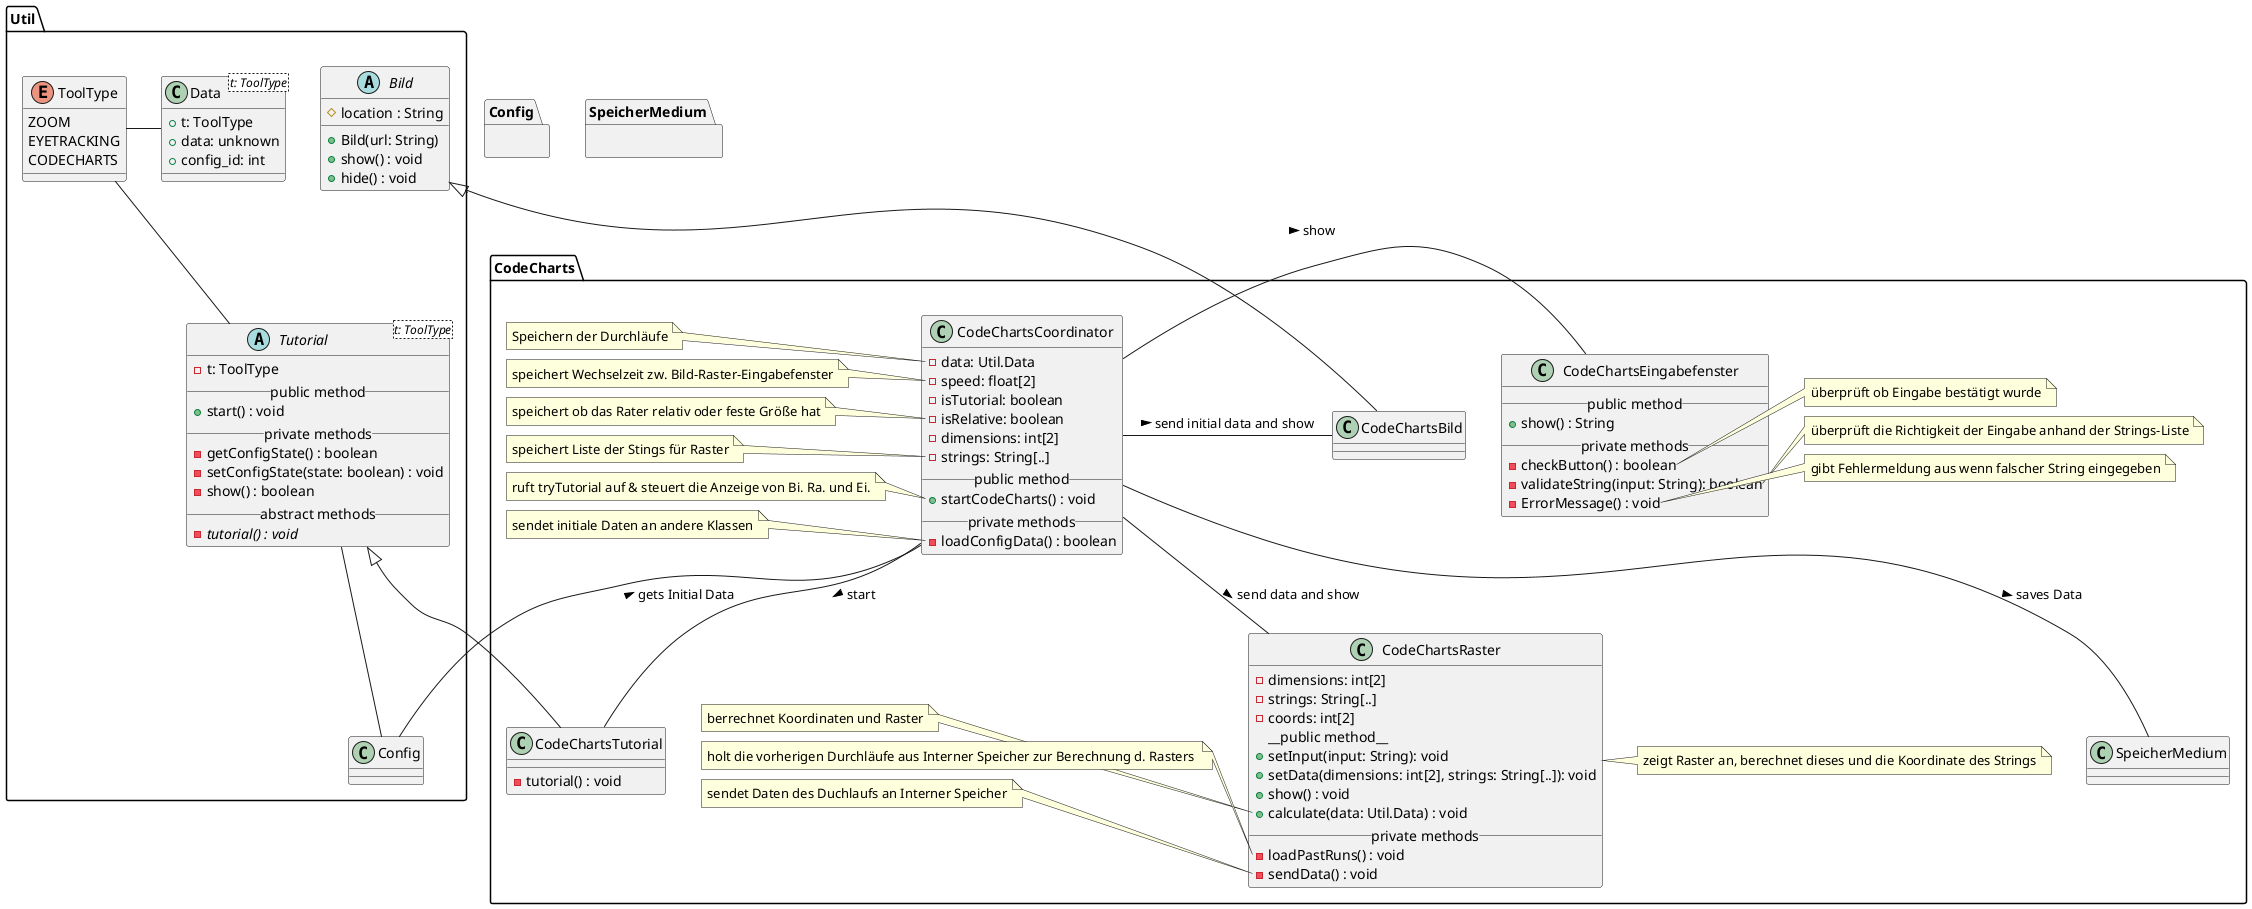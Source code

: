 @startuml code_charts
' skinparam backgroundColor transparent
'() System #DA70D5
top to bottom direction

package Util {
    ' --- TUTORIAL ---
    abstract Tutorial<t: ToolType> {
      - t: ToolType
      __public method__
      + start() : void
      __private methods__
      - getConfigState() : boolean
      - setConfigState(state: boolean) : void
      - show() : boolean
      __abstract methods__
      - {abstract} tutorial() : void
    }

    enum ToolType {
        ZOOM
        EYETRACKING
        CODECHARTS
    }

    ' Interaktionen
    Tutorial -u- ToolType
    Data -r- ToolType
    Tutorial -d- Config


    ' --- BILD ---

    abstract Bild {
        # location : String
        + Bild(url: String)
        + show() : void
        + hide() : void
    }

    class Data<t: ToolType> {
        + t: ToolType
        + data: unknown
        + config_id: int
    }
}

' === CODE CHARTS ===
package CodeCharts {

    ' CodeCharts Tutorial 
    class CodeChartsTutorial {
      - tutorial() : void
    }
    
    ' CodeCharts Coordinator
    class CodeChartsCoordinator {
        - data: Util.Data
        - speed: float[2]
        - isTutorial: boolean
        - isRelative: boolean
        - dimensions: int[2]
        - strings: String[..]
        __public method__
        + startCodeCharts() : void
        __private methods__
        - loadConfigData() : boolean
    }

    ' Notes
    note left of CodeChartsCoordinator::data
        Speichern der Durchläufe
    end note
    note left of CodeChartsCoordinator::speed
        speichert Wechselzeit zw. Bild-Raster-Eingabefenster
    end note
    note left of CodeChartsCoordinator::isRelative
        speichert ob das Rater relativ oder feste Größe hat
    end note
    note left of CodeChartsCoordinator::strings
        speichert Liste der Stings für Raster
    end note
    note left of CodeChartsCoordinator::startCodeCharts
        ruft tryTutorial auf & steuert die Anzeige von Bi. Ra. und Ei.
    end note
    note left of CodeChartsCoordinator::loadConfigData
        sendet initiale Daten an andere Klassen
    end note

    ' CodeCharts Bild
    class CodeChartsBild {
    }

    ' CodeCharts Raster
    class CodeChartsRaster {
        - dimensions: int[2]
        - strings: String[..]
        - coords: int[2]
        __public method__ 
        + setInput(input: String): void
        + setData(dimensions: int[2], strings: String[..]): void
        + show() : void
        + calculate(data: Util.Data) : void
        __private methods__
        - loadPastRuns() : void
        - sendData() : void
    }

    ' Notes
    note right of CodeChartsRaster
        zeigt Raster an, berechnet dieses und die Koordinate des Strings
    end note
    note left of CodeChartsRaster::calculate
        berrechnet Koordinaten und Raster
    end note
    note left of CodeChartsRaster::loadPastRuns
        holt die vorherigen Durchläufe aus Interner Speicher zur Berechnung d. Rasters 
    end note
    note left of CodeChartsRaster::sendData
        sendet Daten des Duchlaufs an Interner Speicher
    end note

    ' CodeCharts Eingabefenster
    class CodeChartsEingabefenster {
        __public method__
        + show() : String
        __private methods__
        - checkButton() : boolean
        - validateString(input: String): boolean
        - ErrorMessage() : void
    }

    ' Notes
    note right of CodeChartsEingabefenster::checkButton
        überprüft ob Eingabe bestätigt wurde
    end note
    note right of CodeChartsEingabefenster::validateString
        überprüft die Richtigkeit der Eingabe anhand der Strings-Liste
    end note
    note right of CodeChartsEingabefenster::ErrorMessage
        gibt Fehlermeldung aus wenn falscher String eingegeben
    end note

    ' Vererbungen
    Bild <|-r- CodeChartsBild
    Tutorial <|-d- CodeChartsTutorial

    ' Interaktionen 
    CodeChartsCoordinator -r- CodeChartsBild : > send initial data and show
    CodeChartsCoordinator -- CodeChartsRaster : > send data and show
    CodeChartsCoordinator -r- CodeChartsEingabefenster : > show
    CodeChartsCoordinator -- CodeChartsTutorial : > start



    ' Andere Module
    CodeChartsCoordinator -- SpeicherMedium : > saves Data
    CodeChartsCoordinator -- Config : < gets Initial Data
  
}

' Blackboxen / Andere Module
package Config {}

package SpeicherMedium {}

@enduml